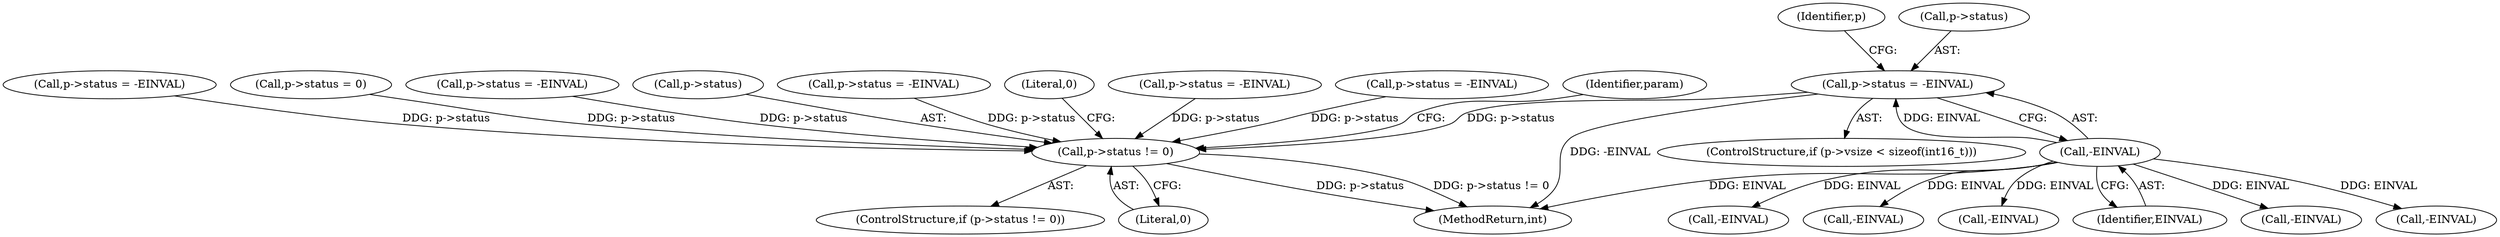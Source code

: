 digraph "0_Android_d72ea85c78a1a68bf99fd5804ad9784b4102fe57@pointer" {
"1000175" [label="(Call,p->status = -EINVAL)"];
"1000179" [label="(Call,-EINVAL)"];
"1000309" [label="(Call,p->status != 0)"];
"1000601" [label="(Call,-EINVAL)"];
"1000180" [label="(Identifier,EINVAL)"];
"1000273" [label="(Call,p->status = -EINVAL)"];
"1000512" [label="(Call,-EINVAL)"];
"1000155" [label="(Call,p->status = 0)"];
"1000400" [label="(Call,-EINVAL)"];
"1000183" [label="(Identifier,p)"];
"1000291" [label="(Call,p->status = -EINVAL)"];
"1000310" [label="(Call,p->status)"];
"1000369" [label="(Call,-EINVAL)"];
"1000246" [label="(Call,p->status = -EINVAL)"];
"1000315" [label="(Literal,0)"];
"1000223" [label="(Call,p->status = -EINVAL)"];
"1000309" [label="(Call,p->status != 0)"];
"1000176" [label="(Call,p->status)"];
"1000429" [label="(Call,-EINVAL)"];
"1000308" [label="(ControlStructure,if (p->status != 0))"];
"1000606" [label="(MethodReturn,int)"];
"1000198" [label="(Call,p->status = -EINVAL)"];
"1000179" [label="(Call,-EINVAL)"];
"1000317" [label="(Identifier,param)"];
"1000175" [label="(Call,p->status = -EINVAL)"];
"1000313" [label="(Literal,0)"];
"1000168" [label="(ControlStructure,if (p->vsize < sizeof(int16_t)))"];
"1000175" -> "1000168"  [label="AST: "];
"1000175" -> "1000179"  [label="CFG: "];
"1000176" -> "1000175"  [label="AST: "];
"1000179" -> "1000175"  [label="AST: "];
"1000183" -> "1000175"  [label="CFG: "];
"1000175" -> "1000606"  [label="DDG: -EINVAL"];
"1000179" -> "1000175"  [label="DDG: EINVAL"];
"1000175" -> "1000309"  [label="DDG: p->status"];
"1000179" -> "1000180"  [label="CFG: "];
"1000180" -> "1000179"  [label="AST: "];
"1000179" -> "1000606"  [label="DDG: EINVAL"];
"1000179" -> "1000369"  [label="DDG: EINVAL"];
"1000179" -> "1000400"  [label="DDG: EINVAL"];
"1000179" -> "1000429"  [label="DDG: EINVAL"];
"1000179" -> "1000512"  [label="DDG: EINVAL"];
"1000179" -> "1000601"  [label="DDG: EINVAL"];
"1000309" -> "1000308"  [label="AST: "];
"1000309" -> "1000313"  [label="CFG: "];
"1000310" -> "1000309"  [label="AST: "];
"1000313" -> "1000309"  [label="AST: "];
"1000315" -> "1000309"  [label="CFG: "];
"1000317" -> "1000309"  [label="CFG: "];
"1000309" -> "1000606"  [label="DDG: p->status"];
"1000309" -> "1000606"  [label="DDG: p->status != 0"];
"1000291" -> "1000309"  [label="DDG: p->status"];
"1000273" -> "1000309"  [label="DDG: p->status"];
"1000198" -> "1000309"  [label="DDG: p->status"];
"1000155" -> "1000309"  [label="DDG: p->status"];
"1000246" -> "1000309"  [label="DDG: p->status"];
"1000223" -> "1000309"  [label="DDG: p->status"];
}
